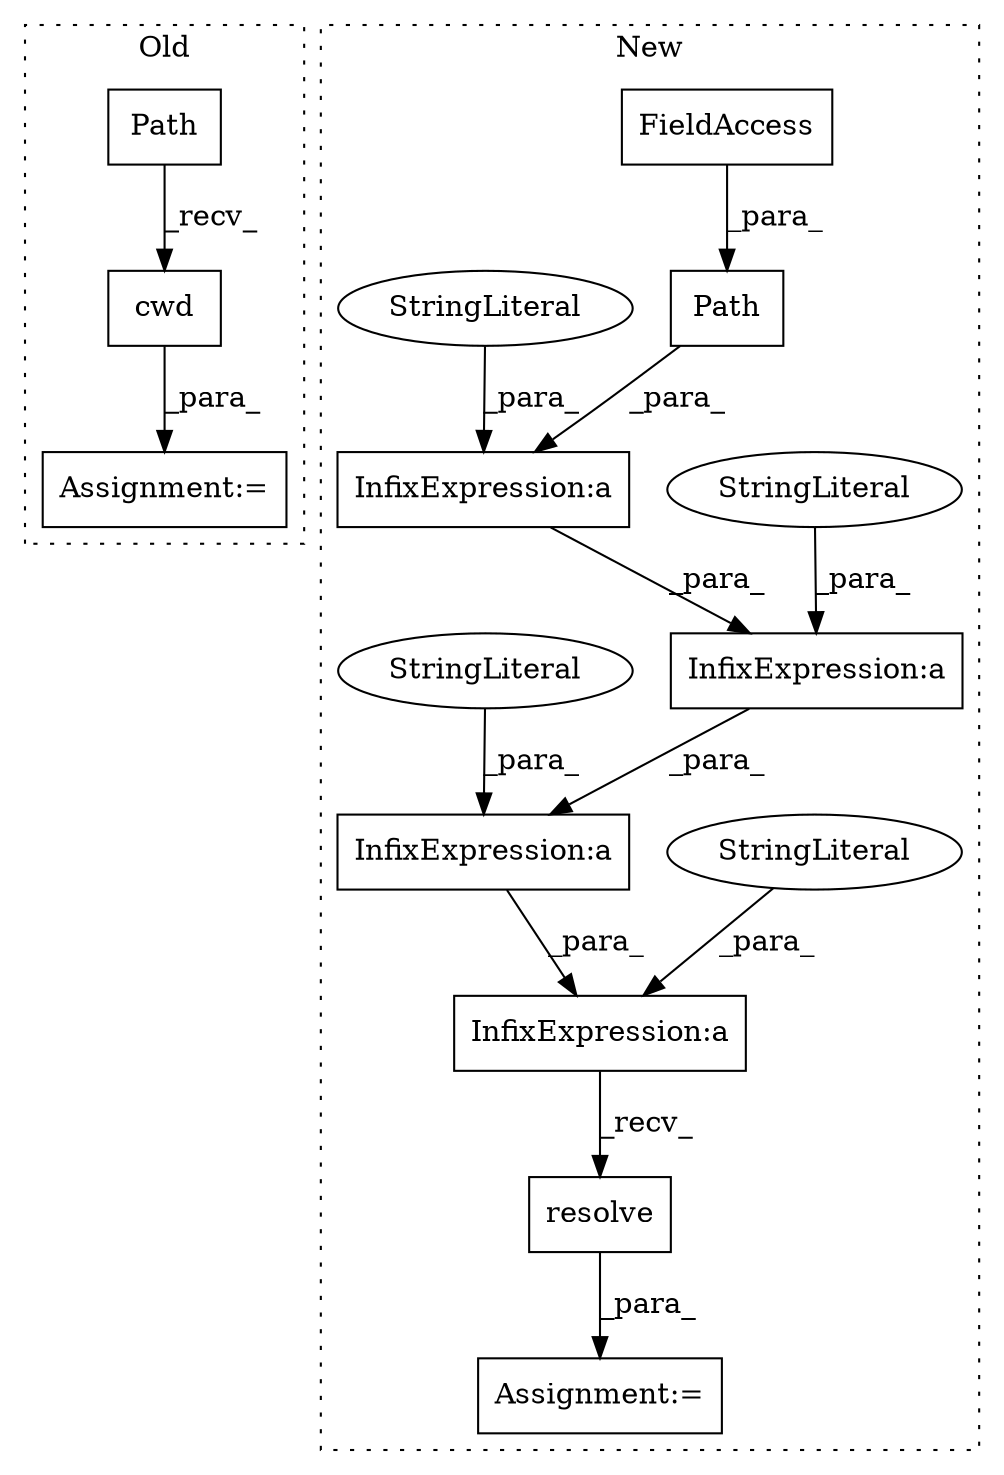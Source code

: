 digraph G {
subgraph cluster0 {
1 [label="Path" a="32" s="454,470" l="5,1" shape="box"];
8 [label="cwd" a="32" s="472" l="5" shape="box"];
15 [label="Assignment:=" a="7" s="453" l="1" shape="box"];
label = "Old";
style="dotted";
}
subgraph cluster1 {
2 [label="resolve" a="32" s="505" l="9" shape="box"];
3 [label="Assignment:=" a="7" s="453" l="1" shape="box"];
4 [label="Path" a="32" s="458,471" l="5,1" shape="box"];
5 [label="InfixExpression:a" a="27" s="472" l="3" shape="box"];
6 [label="InfixExpression:a" a="27" s="480" l="3" shape="box"];
7 [label="InfixExpression:a" a="27" s="496" l="3" shape="box"];
9 [label="InfixExpression:a" a="27" s="488" l="3" shape="box"];
10 [label="FieldAccess" a="22" s="463" l="8" shape="box"];
11 [label="StringLiteral" a="45" s="483" l="4" shape="ellipse"];
12 [label="StringLiteral" a="45" s="499" l="4" shape="ellipse"];
13 [label="StringLiteral" a="45" s="475" l="4" shape="ellipse"];
14 [label="StringLiteral" a="45" s="491" l="4" shape="ellipse"];
label = "New";
style="dotted";
}
1 -> 8 [label="_recv_"];
2 -> 3 [label="_para_"];
4 -> 5 [label="_para_"];
5 -> 6 [label="_para_"];
6 -> 9 [label="_para_"];
7 -> 2 [label="_recv_"];
8 -> 15 [label="_para_"];
9 -> 7 [label="_para_"];
10 -> 4 [label="_para_"];
11 -> 6 [label="_para_"];
12 -> 7 [label="_para_"];
13 -> 5 [label="_para_"];
14 -> 9 [label="_para_"];
}